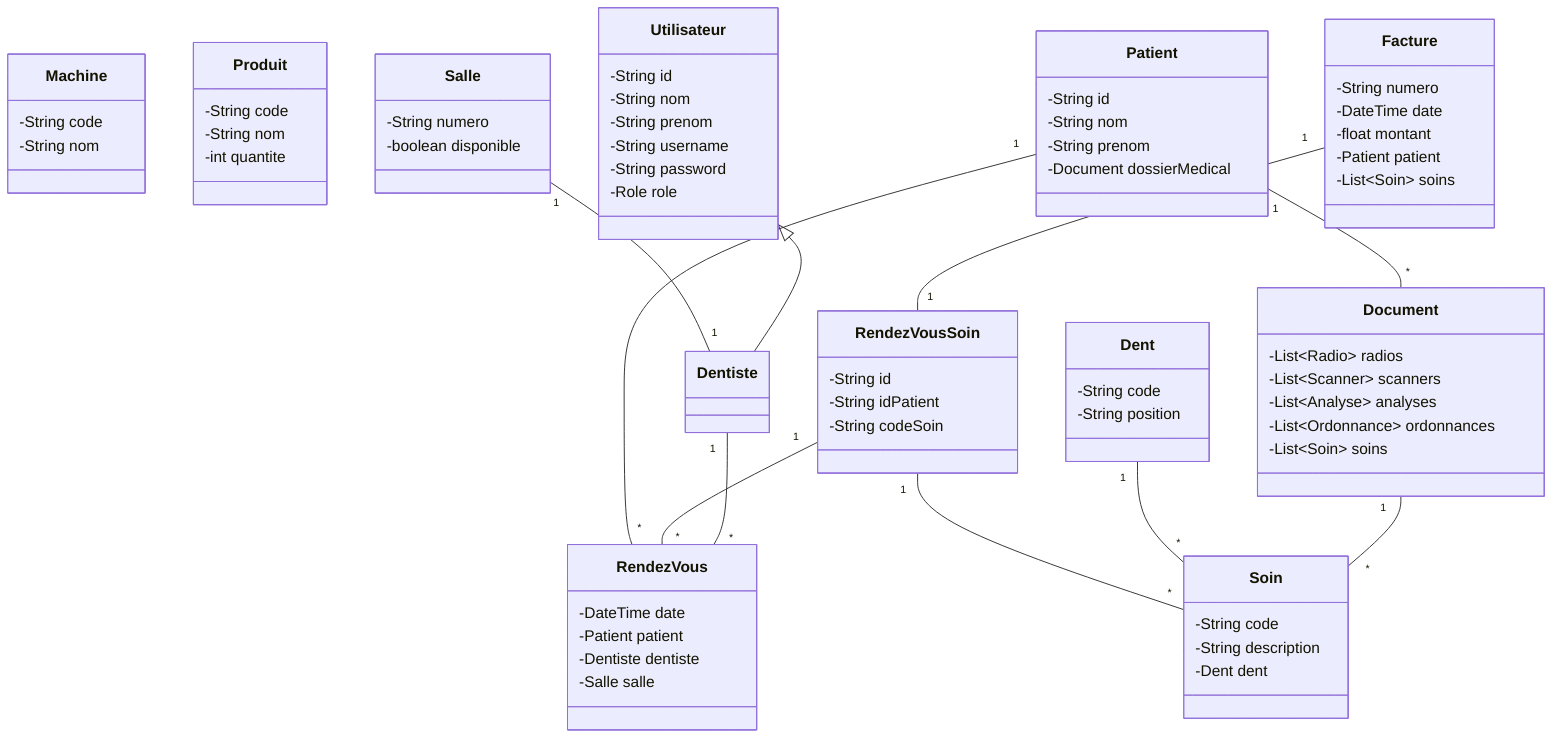 classDiagram
   
    class Machine {
        -String code
        -String nom
    }
    class Produit {
        -String code
        -String nom
        -int quantite
    }
    class Salle {
        -String numero
        -boolean disponible
    }
    class RendezVous {
        -DateTime date
        -Patient patient
        -Dentiste dentiste
        -Salle salle
    }
   
    class Document {
        -List~Radio~ radios
        -List~Scanner~ scanners
        -List~Analyse~ analyses
        -List~Ordonnance~ ordonnances
        -List~Soin~ soins
    }
    class Utilisateur {
        -String id
        -String nom
        -String prenom
        -String username
        -String password
        -Role role
    }
    
    class Dentiste {
       
    }
    
    class Dent {
        -String code
        -String position
    }
    class Soin {
        -String code
        -String description
        -Dent dent
    }
     class Patient {
        -String id
        -String nom
        -String prenom
        -Document dossierMedical
    }
    class RendezVousSoin {
        -String id
        -String idPatient
        -String codeSoin
    }

    class Facture {
        -String numero
        -DateTime date
        -float montant
        -Patient patient
        -List~Soin~ soins
    }

    
    
    Salle "1" -- "1" Dentiste
    Patient "1" -- "*" Document
    Patient "1" -- "*" RendezVous
   
    RendezVousSoin "1" -- "*" Soin
    RendezVousSoin "1" -- "*" RendezVous

        
    Utilisateur <|-- Dentiste
    Dent "1" -- "*" Soin
    
    Facture "1" -- "1" RendezVousSoin
    Document "1" -- "*" Soin
    Dentiste "1" -- "*" RendezVous